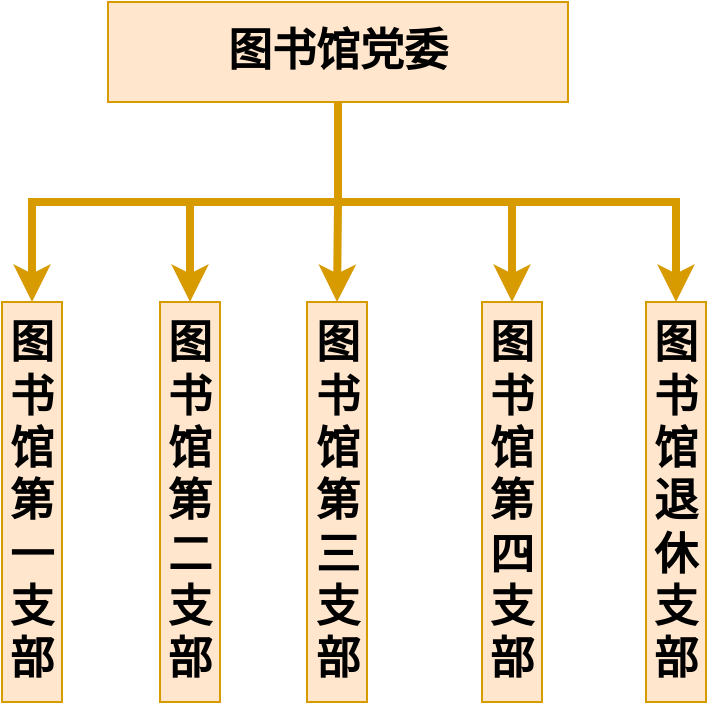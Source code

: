 <mxfile version="17.4.6" type="github">
  <diagram id="OqNRYARwi0OO5pbd3fXT" name="Page-1">
    <mxGraphModel dx="1422" dy="914" grid="0" gridSize="10" guides="1" tooltips="1" connect="1" arrows="1" fold="1" page="1" pageScale="1" pageWidth="827" pageHeight="1169" math="0" shadow="0">
      <root>
        <mxCell id="0" />
        <mxCell id="1" parent="0" />
        <mxCell id="uOsbefwq3MWyIZOblxYZ-1" value="图书馆党委" style="rounded=0;whiteSpace=wrap;html=1;fillColor=#ffe6cc;strokeColor=#d79b00;fontStyle=1;fontSize=22;" vertex="1" parent="1">
          <mxGeometry x="294" y="200" width="230" height="50" as="geometry" />
        </mxCell>
        <mxCell id="uOsbefwq3MWyIZOblxYZ-4" value="" style="endArrow=none;html=1;rounded=0;fontSize=22;entryX=0.5;entryY=1;entryDx=0;entryDy=0;strokeWidth=4;fillColor=#ffe6cc;strokeColor=#d79b00;" edge="1" parent="1" target="uOsbefwq3MWyIZOblxYZ-1">
          <mxGeometry width="50" height="50" relative="1" as="geometry">
            <mxPoint x="409" y="300" as="sourcePoint" />
            <mxPoint x="444" y="240" as="targetPoint" />
          </mxGeometry>
        </mxCell>
        <mxCell id="uOsbefwq3MWyIZOblxYZ-7" value="图书馆第一支部" style="rounded=0;whiteSpace=wrap;html=1;fillColor=#ffe6cc;strokeColor=#d79b00;fontStyle=1;fontSize=22;" vertex="1" parent="1">
          <mxGeometry x="241" y="350" width="30" height="200" as="geometry" />
        </mxCell>
        <mxCell id="uOsbefwq3MWyIZOblxYZ-8" value="图书馆第二支部" style="rounded=0;whiteSpace=wrap;html=1;fillColor=#ffe6cc;strokeColor=#d79b00;fontStyle=1;fontSize=22;" vertex="1" parent="1">
          <mxGeometry x="320" y="350" width="30" height="200" as="geometry" />
        </mxCell>
        <mxCell id="uOsbefwq3MWyIZOblxYZ-9" value="图书馆第三支部" style="rounded=0;whiteSpace=wrap;html=1;fillColor=#ffe6cc;strokeColor=#d79b00;fontStyle=1;fontSize=22;" vertex="1" parent="1">
          <mxGeometry x="393.5" y="350" width="30" height="200" as="geometry" />
        </mxCell>
        <mxCell id="uOsbefwq3MWyIZOblxYZ-10" value="图书馆第四支部" style="rounded=0;whiteSpace=wrap;html=1;fillColor=#ffe6cc;strokeColor=#d79b00;fontStyle=1;fontSize=22;" vertex="1" parent="1">
          <mxGeometry x="481" y="350" width="30" height="200" as="geometry" />
        </mxCell>
        <mxCell id="uOsbefwq3MWyIZOblxYZ-11" value="图书馆退休支部" style="rounded=0;whiteSpace=wrap;html=1;fillColor=#ffe6cc;strokeColor=#d79b00;fontStyle=1;fontSize=22;" vertex="1" parent="1">
          <mxGeometry x="563" y="350" width="30" height="200" as="geometry" />
        </mxCell>
        <mxCell id="uOsbefwq3MWyIZOblxYZ-12" value="" style="endArrow=none;html=1;rounded=0;fontSize=22;strokeWidth=4;fillColor=#ffe6cc;strokeColor=#d79b00;" edge="1" parent="1">
          <mxGeometry width="50" height="50" relative="1" as="geometry">
            <mxPoint x="254" y="300" as="sourcePoint" />
            <mxPoint x="580" y="300" as="targetPoint" />
          </mxGeometry>
        </mxCell>
        <mxCell id="uOsbefwq3MWyIZOblxYZ-14" value="" style="endArrow=classic;html=1;rounded=0;fontSize=22;strokeWidth=4;entryX=0.5;entryY=0;entryDx=0;entryDy=0;fillColor=#ffe6cc;strokeColor=#d79b00;" edge="1" parent="1" target="uOsbefwq3MWyIZOblxYZ-7">
          <mxGeometry width="50" height="50" relative="1" as="geometry">
            <mxPoint x="256" y="300" as="sourcePoint" />
            <mxPoint x="180" y="310" as="targetPoint" />
          </mxGeometry>
        </mxCell>
        <mxCell id="uOsbefwq3MWyIZOblxYZ-15" value="" style="endArrow=classic;html=1;rounded=0;fontSize=22;strokeWidth=4;entryX=0.5;entryY=0;entryDx=0;entryDy=0;fillColor=#ffe6cc;strokeColor=#d79b00;" edge="1" parent="1" target="uOsbefwq3MWyIZOblxYZ-8">
          <mxGeometry width="50" height="50" relative="1" as="geometry">
            <mxPoint x="335" y="300" as="sourcePoint" />
            <mxPoint x="279" y="410" as="targetPoint" />
          </mxGeometry>
        </mxCell>
        <mxCell id="uOsbefwq3MWyIZOblxYZ-16" value="" style="endArrow=classic;html=1;rounded=0;fontSize=22;strokeWidth=4;entryX=0.5;entryY=0;entryDx=0;entryDy=0;fillColor=#ffe6cc;strokeColor=#d79b00;" edge="1" parent="1" target="uOsbefwq3MWyIZOblxYZ-9">
          <mxGeometry width="50" height="50" relative="1" as="geometry">
            <mxPoint x="409" y="300" as="sourcePoint" />
            <mxPoint x="278" y="420" as="targetPoint" />
          </mxGeometry>
        </mxCell>
        <mxCell id="uOsbefwq3MWyIZOblxYZ-17" value="" style="endArrow=classic;html=1;rounded=0;fontSize=22;strokeWidth=4;entryX=0.5;entryY=0;entryDx=0;entryDy=0;fillColor=#ffe6cc;strokeColor=#d79b00;" edge="1" parent="1" target="uOsbefwq3MWyIZOblxYZ-10">
          <mxGeometry width="50" height="50" relative="1" as="geometry">
            <mxPoint x="496" y="300" as="sourcePoint" />
            <mxPoint x="434.5" y="410" as="targetPoint" />
          </mxGeometry>
        </mxCell>
        <mxCell id="uOsbefwq3MWyIZOblxYZ-18" value="" style="endArrow=classic;html=1;rounded=0;fontSize=22;strokeWidth=4;entryX=0.5;entryY=0;entryDx=0;entryDy=0;fillColor=#ffe6cc;strokeColor=#d79b00;" edge="1" parent="1" target="uOsbefwq3MWyIZOblxYZ-11">
          <mxGeometry width="50" height="50" relative="1" as="geometry">
            <mxPoint x="578" y="300" as="sourcePoint" />
            <mxPoint x="446.5" y="420" as="targetPoint" />
          </mxGeometry>
        </mxCell>
      </root>
    </mxGraphModel>
  </diagram>
</mxfile>
